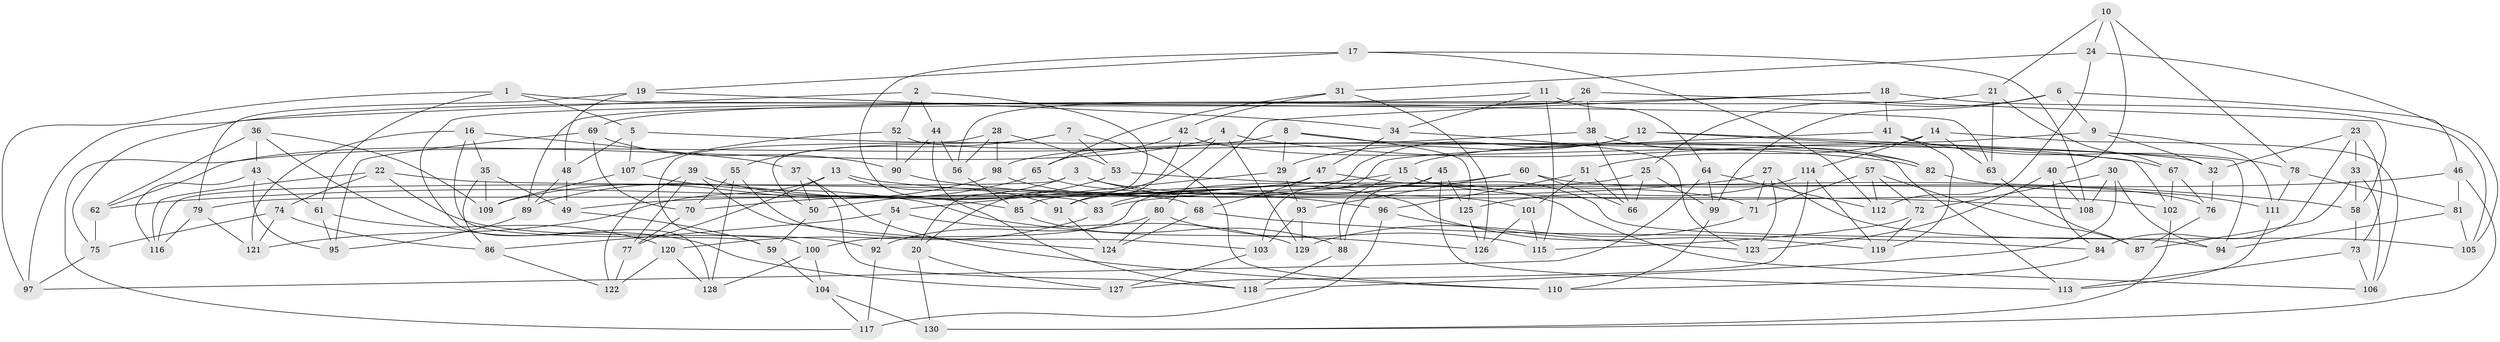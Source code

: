 // Generated by graph-tools (version 1.1) at 2025/50/03/09/25 03:50:45]
// undirected, 130 vertices, 260 edges
graph export_dot {
graph [start="1"]
  node [color=gray90,style=filled];
  1;
  2;
  3;
  4;
  5;
  6;
  7;
  8;
  9;
  10;
  11;
  12;
  13;
  14;
  15;
  16;
  17;
  18;
  19;
  20;
  21;
  22;
  23;
  24;
  25;
  26;
  27;
  28;
  29;
  30;
  31;
  32;
  33;
  34;
  35;
  36;
  37;
  38;
  39;
  40;
  41;
  42;
  43;
  44;
  45;
  46;
  47;
  48;
  49;
  50;
  51;
  52;
  53;
  54;
  55;
  56;
  57;
  58;
  59;
  60;
  61;
  62;
  63;
  64;
  65;
  66;
  67;
  68;
  69;
  70;
  71;
  72;
  73;
  74;
  75;
  76;
  77;
  78;
  79;
  80;
  81;
  82;
  83;
  84;
  85;
  86;
  87;
  88;
  89;
  90;
  91;
  92;
  93;
  94;
  95;
  96;
  97;
  98;
  99;
  100;
  101;
  102;
  103;
  104;
  105;
  106;
  107;
  108;
  109;
  110;
  111;
  112;
  113;
  114;
  115;
  116;
  117;
  118;
  119;
  120;
  121;
  122;
  123;
  124;
  125;
  126;
  127;
  128;
  129;
  130;
  1 -- 5;
  1 -- 97;
  1 -- 61;
  1 -- 63;
  2 -- 20;
  2 -- 44;
  2 -- 75;
  2 -- 52;
  3 -- 50;
  3 -- 106;
  3 -- 71;
  3 -- 116;
  4 -- 62;
  4 -- 67;
  4 -- 129;
  4 -- 20;
  5 -- 82;
  5 -- 48;
  5 -- 107;
  6 -- 46;
  6 -- 9;
  6 -- 99;
  6 -- 25;
  7 -- 110;
  7 -- 55;
  7 -- 53;
  7 -- 50;
  8 -- 32;
  8 -- 117;
  8 -- 125;
  8 -- 29;
  9 -- 111;
  9 -- 15;
  9 -- 32;
  10 -- 24;
  10 -- 21;
  10 -- 78;
  10 -- 40;
  11 -- 97;
  11 -- 115;
  11 -- 64;
  11 -- 34;
  12 -- 102;
  12 -- 85;
  12 -- 29;
  12 -- 94;
  13 -- 91;
  13 -- 121;
  13 -- 77;
  13 -- 108;
  14 -- 106;
  14 -- 114;
  14 -- 63;
  14 -- 51;
  15 -- 62;
  15 -- 88;
  15 -- 102;
  16 -- 37;
  16 -- 121;
  16 -- 59;
  16 -- 35;
  17 -- 19;
  17 -- 108;
  17 -- 112;
  17 -- 83;
  18 -- 105;
  18 -- 128;
  18 -- 80;
  18 -- 41;
  19 -- 48;
  19 -- 79;
  19 -- 34;
  20 -- 130;
  20 -- 127;
  21 -- 69;
  21 -- 63;
  21 -- 67;
  22 -- 116;
  22 -- 68;
  22 -- 74;
  22 -- 92;
  23 -- 84;
  23 -- 32;
  23 -- 33;
  23 -- 73;
  24 -- 112;
  24 -- 31;
  24 -- 105;
  25 -- 91;
  25 -- 66;
  25 -- 99;
  26 -- 89;
  26 -- 56;
  26 -- 58;
  26 -- 38;
  27 -- 49;
  27 -- 123;
  27 -- 71;
  27 -- 105;
  28 -- 56;
  28 -- 100;
  28 -- 53;
  28 -- 98;
  29 -- 93;
  29 -- 54;
  30 -- 118;
  30 -- 72;
  30 -- 108;
  30 -- 94;
  31 -- 126;
  31 -- 65;
  31 -- 42;
  32 -- 76;
  33 -- 87;
  33 -- 58;
  33 -- 106;
  34 -- 47;
  34 -- 123;
  35 -- 86;
  35 -- 49;
  35 -- 109;
  36 -- 127;
  36 -- 43;
  36 -- 62;
  36 -- 109;
  37 -- 118;
  37 -- 50;
  37 -- 110;
  38 -- 66;
  38 -- 82;
  38 -- 98;
  39 -- 77;
  39 -- 85;
  39 -- 122;
  39 -- 124;
  40 -- 84;
  40 -- 123;
  40 -- 108;
  41 -- 78;
  41 -- 103;
  41 -- 119;
  42 -- 65;
  42 -- 91;
  42 -- 82;
  43 -- 61;
  43 -- 116;
  43 -- 95;
  44 -- 118;
  44 -- 56;
  44 -- 90;
  45 -- 83;
  45 -- 88;
  45 -- 113;
  45 -- 125;
  46 -- 81;
  46 -- 130;
  46 -- 83;
  47 -- 94;
  47 -- 68;
  47 -- 79;
  48 -- 89;
  48 -- 49;
  49 -- 59;
  50 -- 59;
  51 -- 66;
  51 -- 101;
  51 -- 96;
  52 -- 107;
  52 -- 113;
  52 -- 90;
  53 -- 58;
  53 -- 70;
  54 -- 92;
  54 -- 129;
  54 -- 86;
  55 -- 128;
  55 -- 70;
  55 -- 103;
  56 -- 85;
  57 -- 71;
  57 -- 112;
  57 -- 87;
  57 -- 72;
  58 -- 73;
  59 -- 104;
  60 -- 100;
  60 -- 93;
  60 -- 76;
  60 -- 66;
  61 -- 120;
  61 -- 95;
  62 -- 75;
  63 -- 87;
  64 -- 112;
  64 -- 97;
  64 -- 99;
  65 -- 89;
  65 -- 101;
  67 -- 76;
  67 -- 102;
  68 -- 124;
  68 -- 84;
  69 -- 70;
  69 -- 95;
  69 -- 90;
  70 -- 77;
  71 -- 129;
  72 -- 119;
  72 -- 115;
  73 -- 106;
  73 -- 113;
  74 -- 86;
  74 -- 75;
  74 -- 121;
  75 -- 97;
  76 -- 87;
  77 -- 122;
  78 -- 81;
  78 -- 111;
  79 -- 121;
  79 -- 116;
  80 -- 115;
  80 -- 124;
  80 -- 92;
  81 -- 105;
  81 -- 94;
  82 -- 111;
  83 -- 120;
  84 -- 110;
  85 -- 88;
  86 -- 122;
  88 -- 118;
  89 -- 95;
  90 -- 96;
  91 -- 124;
  92 -- 117;
  93 -- 103;
  93 -- 129;
  96 -- 123;
  96 -- 117;
  98 -- 119;
  98 -- 109;
  99 -- 110;
  100 -- 128;
  100 -- 104;
  101 -- 115;
  101 -- 126;
  102 -- 130;
  103 -- 127;
  104 -- 130;
  104 -- 117;
  107 -- 109;
  107 -- 126;
  111 -- 113;
  114 -- 127;
  114 -- 125;
  114 -- 119;
  120 -- 122;
  120 -- 128;
  125 -- 126;
}
